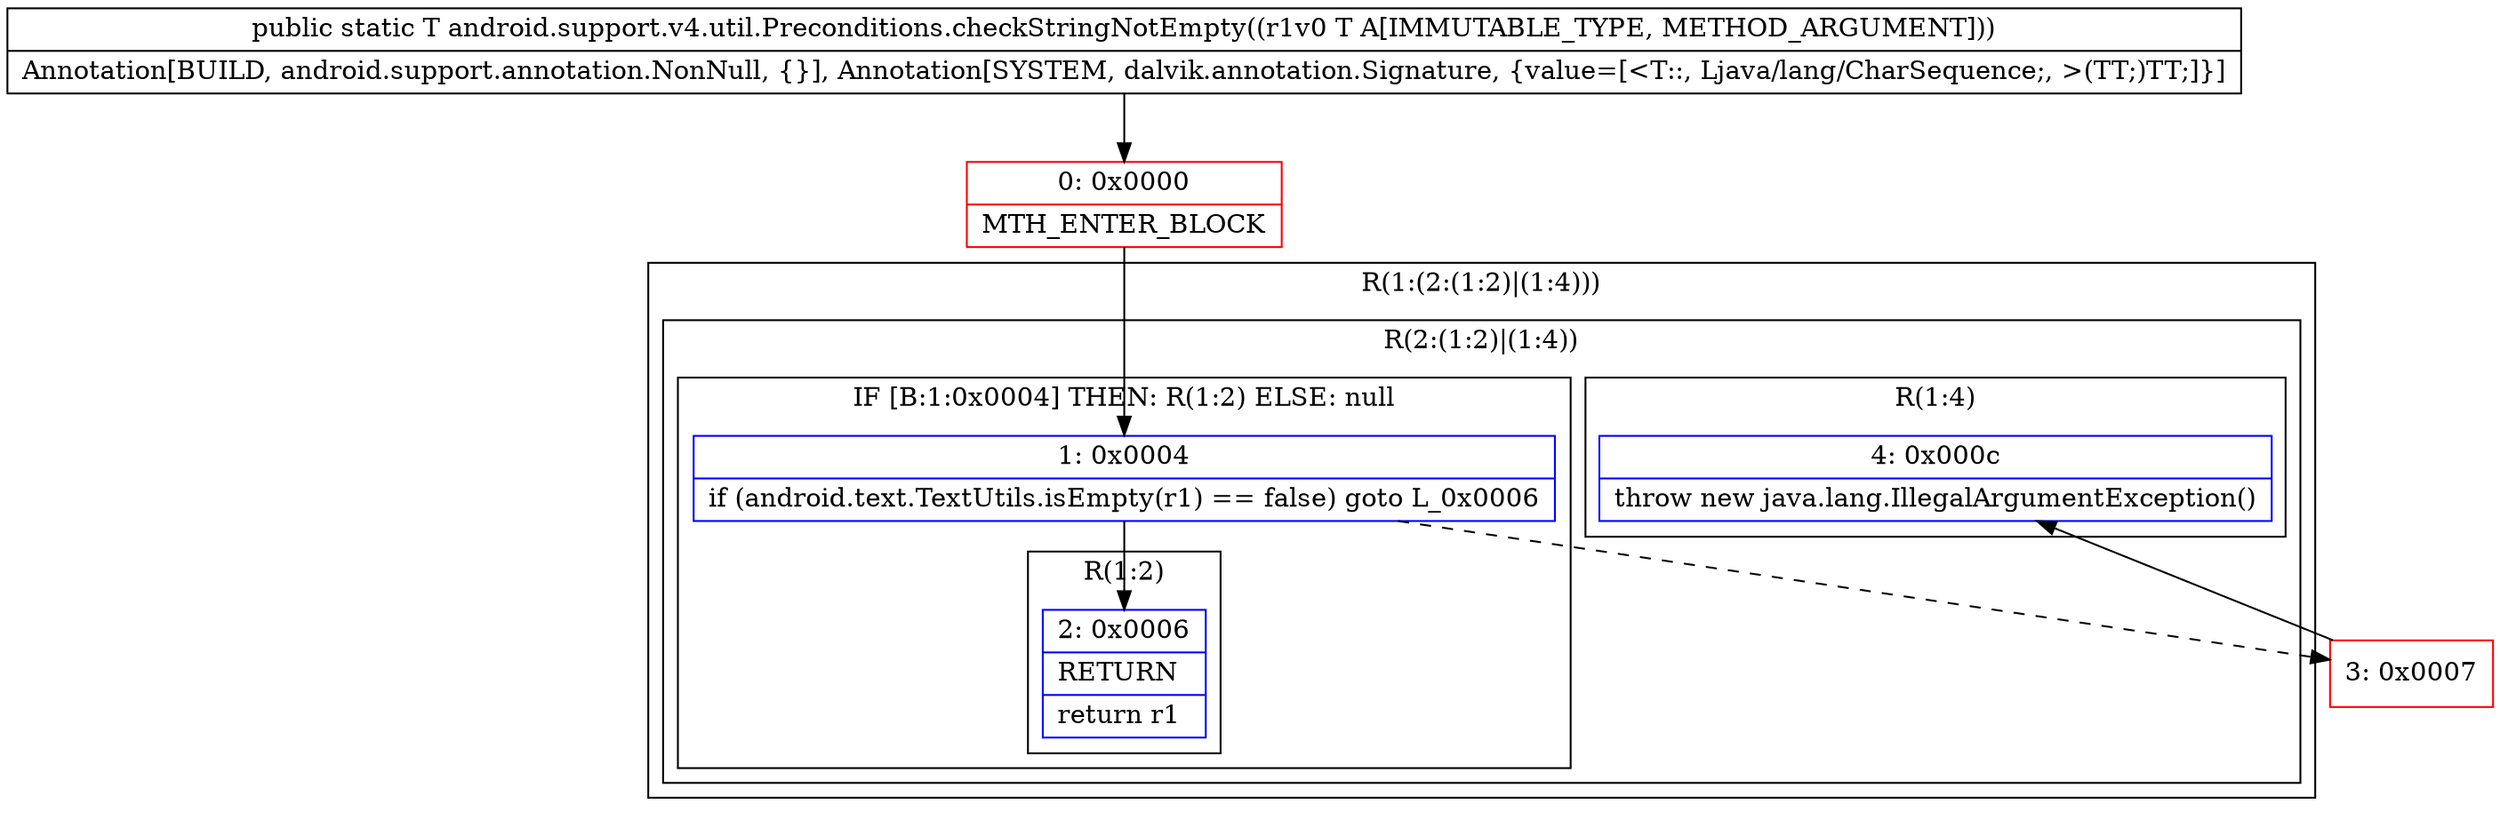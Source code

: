 digraph "CFG forandroid.support.v4.util.Preconditions.checkStringNotEmpty(Ljava\/lang\/CharSequence;)Ljava\/lang\/CharSequence;" {
subgraph cluster_Region_141136662 {
label = "R(1:(2:(1:2)|(1:4)))";
node [shape=record,color=blue];
subgraph cluster_Region_246160735 {
label = "R(2:(1:2)|(1:4))";
node [shape=record,color=blue];
subgraph cluster_IfRegion_1863738357 {
label = "IF [B:1:0x0004] THEN: R(1:2) ELSE: null";
node [shape=record,color=blue];
Node_1 [shape=record,label="{1\:\ 0x0004|if (android.text.TextUtils.isEmpty(r1) == false) goto L_0x0006\l}"];
subgraph cluster_Region_653959804 {
label = "R(1:2)";
node [shape=record,color=blue];
Node_2 [shape=record,label="{2\:\ 0x0006|RETURN\l|return r1\l}"];
}
}
subgraph cluster_Region_1657758870 {
label = "R(1:4)";
node [shape=record,color=blue];
Node_4 [shape=record,label="{4\:\ 0x000c|throw new java.lang.IllegalArgumentException()\l}"];
}
}
}
Node_0 [shape=record,color=red,label="{0\:\ 0x0000|MTH_ENTER_BLOCK\l}"];
Node_3 [shape=record,color=red,label="{3\:\ 0x0007}"];
MethodNode[shape=record,label="{public static T android.support.v4.util.Preconditions.checkStringNotEmpty((r1v0 T A[IMMUTABLE_TYPE, METHOD_ARGUMENT]))  | Annotation[BUILD, android.support.annotation.NonNull, \{\}], Annotation[SYSTEM, dalvik.annotation.Signature, \{value=[\<T::, Ljava\/lang\/CharSequence;, \>(TT;)TT;]\}]\l}"];
MethodNode -> Node_0;
Node_1 -> Node_2;
Node_1 -> Node_3[style=dashed];
Node_0 -> Node_1;
Node_3 -> Node_4;
}

